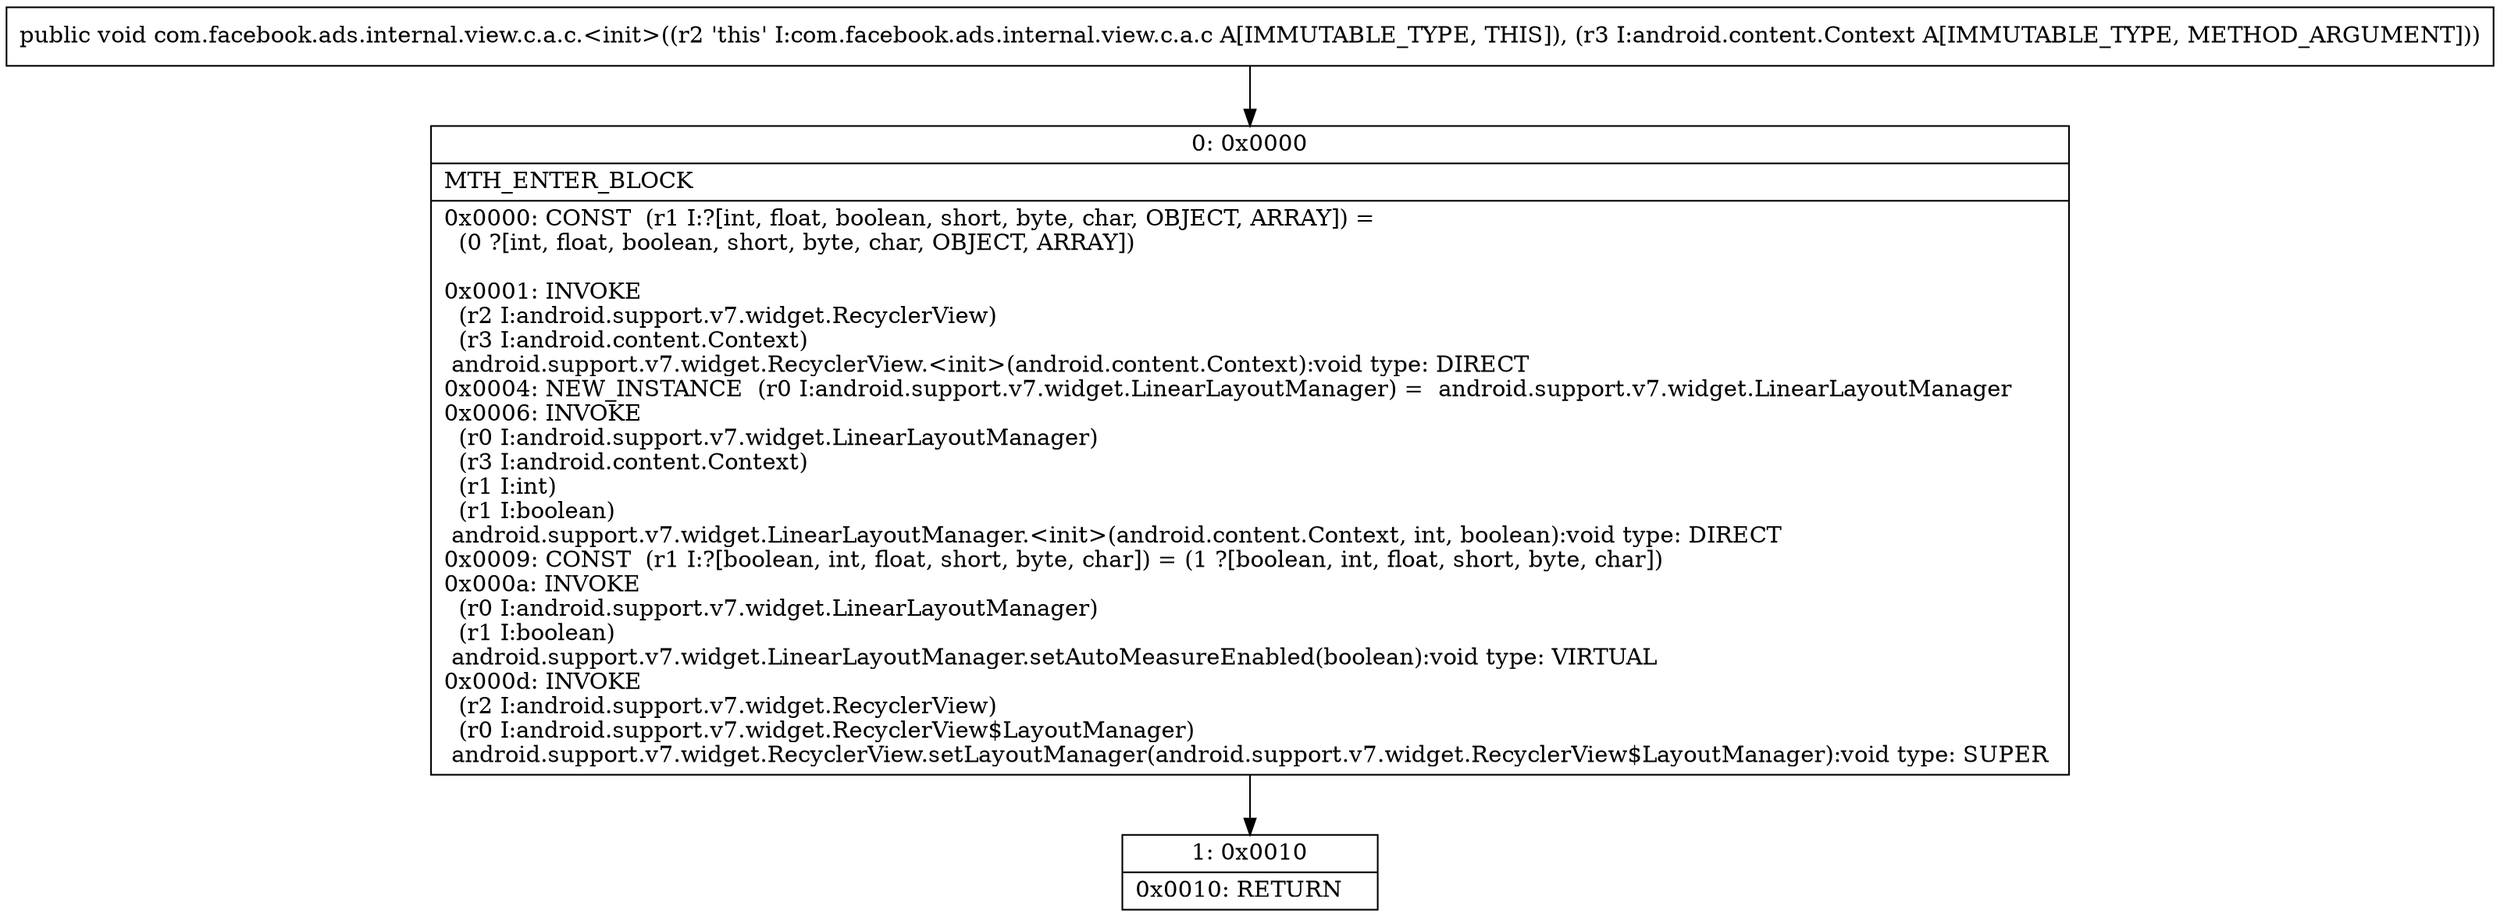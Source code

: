 digraph "CFG forcom.facebook.ads.internal.view.c.a.c.\<init\>(Landroid\/content\/Context;)V" {
Node_0 [shape=record,label="{0\:\ 0x0000|MTH_ENTER_BLOCK\l|0x0000: CONST  (r1 I:?[int, float, boolean, short, byte, char, OBJECT, ARRAY]) = \l  (0 ?[int, float, boolean, short, byte, char, OBJECT, ARRAY])\l \l0x0001: INVOKE  \l  (r2 I:android.support.v7.widget.RecyclerView)\l  (r3 I:android.content.Context)\l android.support.v7.widget.RecyclerView.\<init\>(android.content.Context):void type: DIRECT \l0x0004: NEW_INSTANCE  (r0 I:android.support.v7.widget.LinearLayoutManager) =  android.support.v7.widget.LinearLayoutManager \l0x0006: INVOKE  \l  (r0 I:android.support.v7.widget.LinearLayoutManager)\l  (r3 I:android.content.Context)\l  (r1 I:int)\l  (r1 I:boolean)\l android.support.v7.widget.LinearLayoutManager.\<init\>(android.content.Context, int, boolean):void type: DIRECT \l0x0009: CONST  (r1 I:?[boolean, int, float, short, byte, char]) = (1 ?[boolean, int, float, short, byte, char]) \l0x000a: INVOKE  \l  (r0 I:android.support.v7.widget.LinearLayoutManager)\l  (r1 I:boolean)\l android.support.v7.widget.LinearLayoutManager.setAutoMeasureEnabled(boolean):void type: VIRTUAL \l0x000d: INVOKE  \l  (r2 I:android.support.v7.widget.RecyclerView)\l  (r0 I:android.support.v7.widget.RecyclerView$LayoutManager)\l android.support.v7.widget.RecyclerView.setLayoutManager(android.support.v7.widget.RecyclerView$LayoutManager):void type: SUPER \l}"];
Node_1 [shape=record,label="{1\:\ 0x0010|0x0010: RETURN   \l}"];
MethodNode[shape=record,label="{public void com.facebook.ads.internal.view.c.a.c.\<init\>((r2 'this' I:com.facebook.ads.internal.view.c.a.c A[IMMUTABLE_TYPE, THIS]), (r3 I:android.content.Context A[IMMUTABLE_TYPE, METHOD_ARGUMENT])) }"];
MethodNode -> Node_0;
Node_0 -> Node_1;
}

